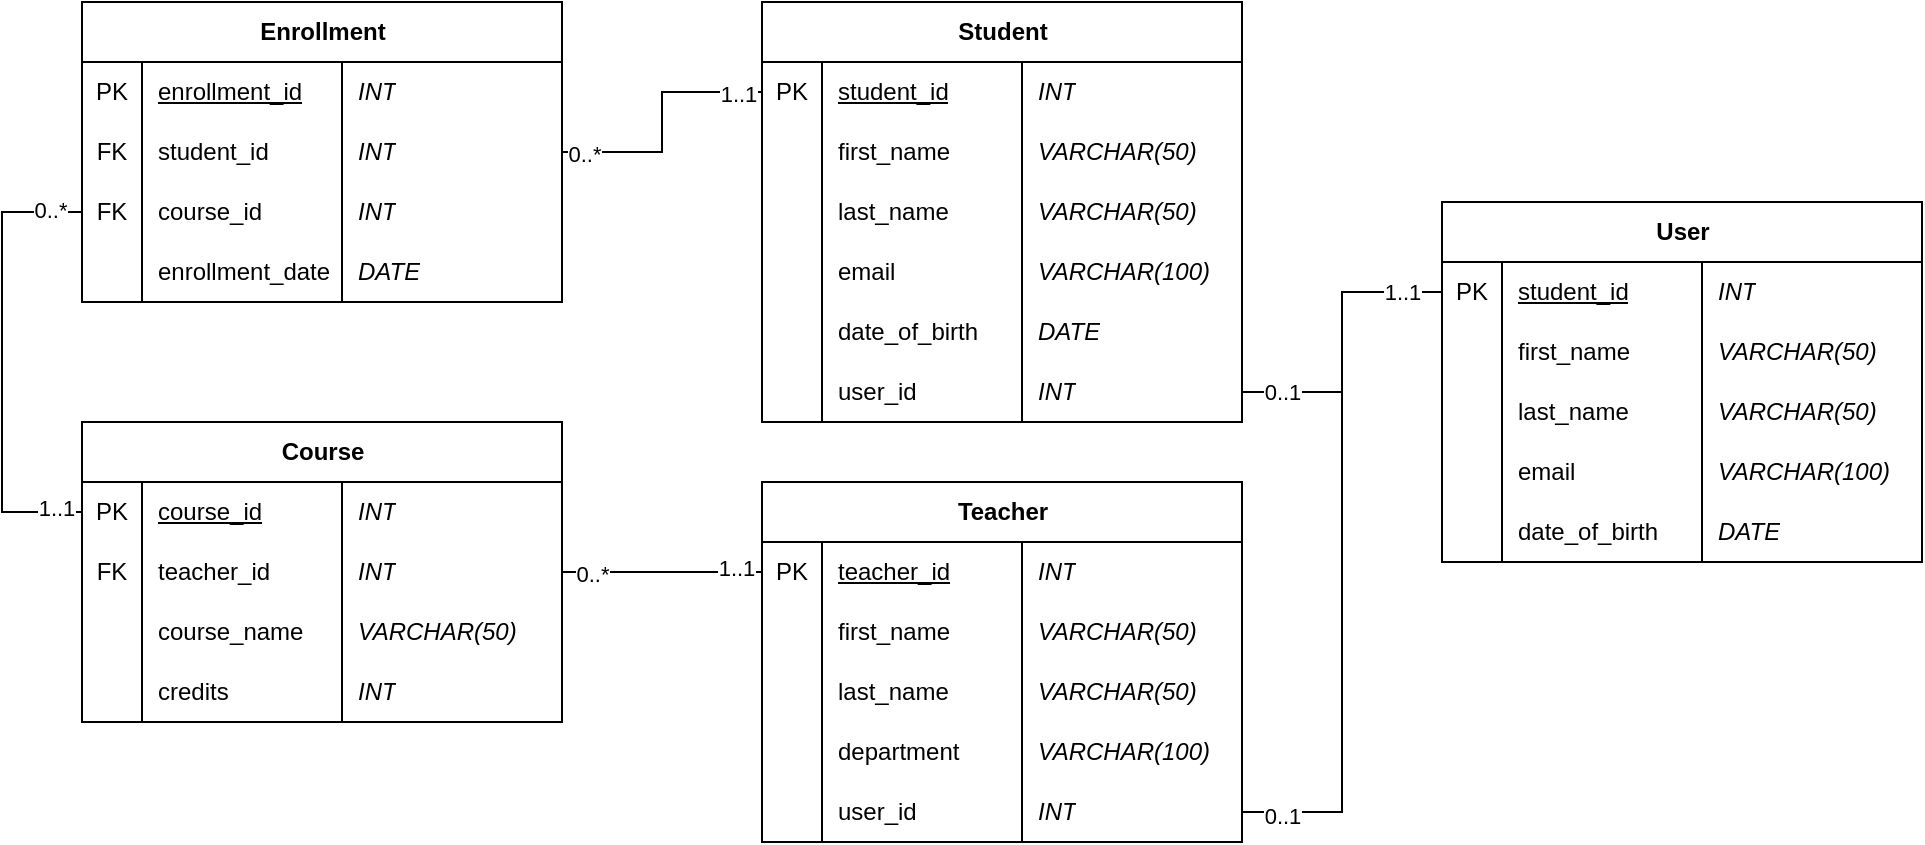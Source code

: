 <mxfile version="24.7.5" pages="3">
  <diagram id="BaHeDOxbGjIJ_mb1dR8P" name="design">
    <mxGraphModel dx="914" dy="662" grid="1" gridSize="10" guides="1" tooltips="1" connect="1" arrows="1" fold="1" page="1" pageScale="1" pageWidth="1100" pageHeight="850" math="0" shadow="0">
      <root>
        <mxCell id="0" />
        <mxCell id="1" parent="0" />
        <mxCell id="9nc5_E9zZzXcDirMOZCN-38" value="Student" style="shape=table;startSize=30;container=1;collapsible=1;childLayout=tableLayout;fixedRows=1;rowLines=0;fontStyle=1;align=center;resizeLast=1;html=1;" parent="1" vertex="1">
          <mxGeometry x="420" y="70" width="240" height="210" as="geometry" />
        </mxCell>
        <mxCell id="9nc5_E9zZzXcDirMOZCN-39" value="" style="shape=tableRow;horizontal=0;startSize=0;swimlaneHead=0;swimlaneBody=0;fillColor=none;collapsible=0;dropTarget=0;points=[[0,0.5],[1,0.5]];portConstraint=eastwest;top=0;left=0;right=0;bottom=0;strokeColor=default;fontStyle=1" parent="9nc5_E9zZzXcDirMOZCN-38" vertex="1">
          <mxGeometry y="30" width="240" height="30" as="geometry" />
        </mxCell>
        <mxCell id="9nc5_E9zZzXcDirMOZCN-40" value="PK" style="shape=partialRectangle;connectable=0;fillColor=none;top=0;left=0;bottom=0;right=0;fontStyle=0;overflow=hidden;whiteSpace=wrap;html=1;" parent="9nc5_E9zZzXcDirMOZCN-39" vertex="1">
          <mxGeometry width="30" height="30" as="geometry">
            <mxRectangle width="30" height="30" as="alternateBounds" />
          </mxGeometry>
        </mxCell>
        <mxCell id="9nc5_E9zZzXcDirMOZCN-41" value="student_id" style="shape=partialRectangle;connectable=0;fillColor=none;top=0;left=0;bottom=0;right=0;align=left;spacingLeft=6;fontStyle=4;overflow=hidden;whiteSpace=wrap;html=1;" parent="9nc5_E9zZzXcDirMOZCN-39" vertex="1">
          <mxGeometry x="30" width="100" height="30" as="geometry">
            <mxRectangle width="100" height="30" as="alternateBounds" />
          </mxGeometry>
        </mxCell>
        <mxCell id="9nc5_E9zZzXcDirMOZCN-42" value="&lt;span style=&quot;font-weight: normal;&quot;&gt;INT&lt;/span&gt;" style="shape=partialRectangle;connectable=0;fillColor=none;top=0;left=0;bottom=0;right=0;align=left;spacingLeft=6;fontStyle=3;overflow=hidden;whiteSpace=wrap;html=1;strokeColor=inherit;" parent="9nc5_E9zZzXcDirMOZCN-39" vertex="1">
          <mxGeometry x="130" width="110" height="30" as="geometry">
            <mxRectangle width="110" height="30" as="alternateBounds" />
          </mxGeometry>
        </mxCell>
        <mxCell id="9nc5_E9zZzXcDirMOZCN-43" value="" style="shape=tableRow;horizontal=0;startSize=0;swimlaneHead=0;swimlaneBody=0;fillColor=none;collapsible=0;dropTarget=0;points=[[0,0.5],[1,0.5]];portConstraint=eastwest;top=0;left=0;right=0;bottom=0;" parent="9nc5_E9zZzXcDirMOZCN-38" vertex="1">
          <mxGeometry y="60" width="240" height="30" as="geometry" />
        </mxCell>
        <mxCell id="9nc5_E9zZzXcDirMOZCN-44" value="" style="shape=partialRectangle;connectable=0;fillColor=none;top=0;left=0;bottom=0;right=0;editable=1;overflow=hidden;whiteSpace=wrap;html=1;" parent="9nc5_E9zZzXcDirMOZCN-43" vertex="1">
          <mxGeometry width="30" height="30" as="geometry">
            <mxRectangle width="30" height="30" as="alternateBounds" />
          </mxGeometry>
        </mxCell>
        <mxCell id="9nc5_E9zZzXcDirMOZCN-45" value="first_name" style="shape=partialRectangle;connectable=0;fillColor=none;top=0;left=0;bottom=0;right=0;align=left;spacingLeft=6;overflow=hidden;whiteSpace=wrap;html=1;" parent="9nc5_E9zZzXcDirMOZCN-43" vertex="1">
          <mxGeometry x="30" width="100" height="30" as="geometry">
            <mxRectangle width="100" height="30" as="alternateBounds" />
          </mxGeometry>
        </mxCell>
        <mxCell id="9nc5_E9zZzXcDirMOZCN-46" value="VARCHAR(50)" style="shape=partialRectangle;connectable=0;fillColor=none;top=0;left=0;bottom=0;right=0;align=left;spacingLeft=6;overflow=hidden;whiteSpace=wrap;html=1;fontStyle=2" parent="9nc5_E9zZzXcDirMOZCN-43" vertex="1">
          <mxGeometry x="130" width="110" height="30" as="geometry">
            <mxRectangle width="110" height="30" as="alternateBounds" />
          </mxGeometry>
        </mxCell>
        <mxCell id="9nc5_E9zZzXcDirMOZCN-67" value="" style="shape=tableRow;horizontal=0;startSize=0;swimlaneHead=0;swimlaneBody=0;fillColor=none;collapsible=0;dropTarget=0;points=[[0,0.5],[1,0.5]];portConstraint=eastwest;top=0;left=0;right=0;bottom=0;" parent="9nc5_E9zZzXcDirMOZCN-38" vertex="1">
          <mxGeometry y="90" width="240" height="30" as="geometry" />
        </mxCell>
        <mxCell id="9nc5_E9zZzXcDirMOZCN-68" value="" style="shape=partialRectangle;connectable=0;fillColor=none;top=0;left=0;bottom=0;right=0;editable=1;overflow=hidden;whiteSpace=wrap;html=1;" parent="9nc5_E9zZzXcDirMOZCN-67" vertex="1">
          <mxGeometry width="30" height="30" as="geometry">
            <mxRectangle width="30" height="30" as="alternateBounds" />
          </mxGeometry>
        </mxCell>
        <mxCell id="9nc5_E9zZzXcDirMOZCN-69" value="last_name" style="shape=partialRectangle;connectable=0;fillColor=none;top=0;left=0;bottom=0;right=0;align=left;spacingLeft=6;overflow=hidden;whiteSpace=wrap;html=1;" parent="9nc5_E9zZzXcDirMOZCN-67" vertex="1">
          <mxGeometry x="30" width="100" height="30" as="geometry">
            <mxRectangle width="100" height="30" as="alternateBounds" />
          </mxGeometry>
        </mxCell>
        <mxCell id="9nc5_E9zZzXcDirMOZCN-70" value="VARCHAR(50)" style="shape=partialRectangle;connectable=0;fillColor=none;top=0;left=0;bottom=0;right=0;align=left;spacingLeft=6;overflow=hidden;whiteSpace=wrap;html=1;fontStyle=2" parent="9nc5_E9zZzXcDirMOZCN-67" vertex="1">
          <mxGeometry x="130" width="110" height="30" as="geometry">
            <mxRectangle width="110" height="30" as="alternateBounds" />
          </mxGeometry>
        </mxCell>
        <mxCell id="9nc5_E9zZzXcDirMOZCN-71" value="" style="shape=tableRow;horizontal=0;startSize=0;swimlaneHead=0;swimlaneBody=0;fillColor=none;collapsible=0;dropTarget=0;points=[[0,0.5],[1,0.5]];portConstraint=eastwest;top=0;left=0;right=0;bottom=0;" parent="9nc5_E9zZzXcDirMOZCN-38" vertex="1">
          <mxGeometry y="120" width="240" height="30" as="geometry" />
        </mxCell>
        <mxCell id="9nc5_E9zZzXcDirMOZCN-72" value="" style="shape=partialRectangle;connectable=0;fillColor=none;top=0;left=0;bottom=0;right=0;editable=1;overflow=hidden;whiteSpace=wrap;html=1;" parent="9nc5_E9zZzXcDirMOZCN-71" vertex="1">
          <mxGeometry width="30" height="30" as="geometry">
            <mxRectangle width="30" height="30" as="alternateBounds" />
          </mxGeometry>
        </mxCell>
        <mxCell id="9nc5_E9zZzXcDirMOZCN-73" value="email" style="shape=partialRectangle;connectable=0;fillColor=none;top=0;left=0;bottom=0;right=0;align=left;spacingLeft=6;overflow=hidden;whiteSpace=wrap;html=1;" parent="9nc5_E9zZzXcDirMOZCN-71" vertex="1">
          <mxGeometry x="30" width="100" height="30" as="geometry">
            <mxRectangle width="100" height="30" as="alternateBounds" />
          </mxGeometry>
        </mxCell>
        <mxCell id="9nc5_E9zZzXcDirMOZCN-74" value="VARCHAR(100)" style="shape=partialRectangle;connectable=0;fillColor=none;top=0;left=0;bottom=0;right=0;align=left;spacingLeft=6;overflow=hidden;whiteSpace=wrap;html=1;fontStyle=2" parent="9nc5_E9zZzXcDirMOZCN-71" vertex="1">
          <mxGeometry x="130" width="110" height="30" as="geometry">
            <mxRectangle width="110" height="30" as="alternateBounds" />
          </mxGeometry>
        </mxCell>
        <mxCell id="9nc5_E9zZzXcDirMOZCN-75" value="" style="shape=tableRow;horizontal=0;startSize=0;swimlaneHead=0;swimlaneBody=0;fillColor=none;collapsible=0;dropTarget=0;points=[[0,0.5],[1,0.5]];portConstraint=eastwest;top=0;left=0;right=0;bottom=0;" parent="9nc5_E9zZzXcDirMOZCN-38" vertex="1">
          <mxGeometry y="150" width="240" height="30" as="geometry" />
        </mxCell>
        <mxCell id="9nc5_E9zZzXcDirMOZCN-76" value="" style="shape=partialRectangle;connectable=0;fillColor=none;top=0;left=0;bottom=0;right=0;editable=1;overflow=hidden;whiteSpace=wrap;html=1;" parent="9nc5_E9zZzXcDirMOZCN-75" vertex="1">
          <mxGeometry width="30" height="30" as="geometry">
            <mxRectangle width="30" height="30" as="alternateBounds" />
          </mxGeometry>
        </mxCell>
        <mxCell id="9nc5_E9zZzXcDirMOZCN-77" value="date_of_birth" style="shape=partialRectangle;connectable=0;fillColor=none;top=0;left=0;bottom=0;right=0;align=left;spacingLeft=6;overflow=hidden;whiteSpace=wrap;html=1;" parent="9nc5_E9zZzXcDirMOZCN-75" vertex="1">
          <mxGeometry x="30" width="100" height="30" as="geometry">
            <mxRectangle width="100" height="30" as="alternateBounds" />
          </mxGeometry>
        </mxCell>
        <mxCell id="9nc5_E9zZzXcDirMOZCN-78" value="DATE" style="shape=partialRectangle;connectable=0;fillColor=none;top=0;left=0;bottom=0;right=0;align=left;spacingLeft=6;overflow=hidden;whiteSpace=wrap;html=1;fontStyle=2" parent="9nc5_E9zZzXcDirMOZCN-75" vertex="1">
          <mxGeometry x="130" width="110" height="30" as="geometry">
            <mxRectangle width="110" height="30" as="alternateBounds" />
          </mxGeometry>
        </mxCell>
        <mxCell id="VGwMLogM9dzKNjKi0T4t-22" value="" style="shape=tableRow;horizontal=0;startSize=0;swimlaneHead=0;swimlaneBody=0;fillColor=none;collapsible=0;dropTarget=0;points=[[0,0.5],[1,0.5]];portConstraint=eastwest;top=0;left=0;right=0;bottom=0;" vertex="1" parent="9nc5_E9zZzXcDirMOZCN-38">
          <mxGeometry y="180" width="240" height="30" as="geometry" />
        </mxCell>
        <mxCell id="VGwMLogM9dzKNjKi0T4t-23" value="" style="shape=partialRectangle;connectable=0;fillColor=none;top=0;left=0;bottom=0;right=0;editable=1;overflow=hidden;whiteSpace=wrap;html=1;" vertex="1" parent="VGwMLogM9dzKNjKi0T4t-22">
          <mxGeometry width="30" height="30" as="geometry">
            <mxRectangle width="30" height="30" as="alternateBounds" />
          </mxGeometry>
        </mxCell>
        <mxCell id="VGwMLogM9dzKNjKi0T4t-24" value="user_id" style="shape=partialRectangle;connectable=0;fillColor=none;top=0;left=0;bottom=0;right=0;align=left;spacingLeft=6;overflow=hidden;whiteSpace=wrap;html=1;" vertex="1" parent="VGwMLogM9dzKNjKi0T4t-22">
          <mxGeometry x="30" width="100" height="30" as="geometry">
            <mxRectangle width="100" height="30" as="alternateBounds" />
          </mxGeometry>
        </mxCell>
        <mxCell id="VGwMLogM9dzKNjKi0T4t-25" value="INT" style="shape=partialRectangle;connectable=0;fillColor=none;top=0;left=0;bottom=0;right=0;align=left;spacingLeft=6;overflow=hidden;whiteSpace=wrap;html=1;fontStyle=2" vertex="1" parent="VGwMLogM9dzKNjKi0T4t-22">
          <mxGeometry x="130" width="110" height="30" as="geometry">
            <mxRectangle width="110" height="30" as="alternateBounds" />
          </mxGeometry>
        </mxCell>
        <mxCell id="9nc5_E9zZzXcDirMOZCN-95" value="Enrollment" style="shape=table;startSize=30;container=1;collapsible=1;childLayout=tableLayout;fixedRows=1;rowLines=0;fontStyle=1;align=center;resizeLast=1;html=1;" parent="1" vertex="1">
          <mxGeometry x="80" y="70" width="240" height="150" as="geometry" />
        </mxCell>
        <mxCell id="9nc5_E9zZzXcDirMOZCN-96" value="" style="shape=tableRow;horizontal=0;startSize=0;swimlaneHead=0;swimlaneBody=0;fillColor=none;collapsible=0;dropTarget=0;points=[[0,0.5],[1,0.5]];portConstraint=eastwest;top=0;left=0;right=0;bottom=0;strokeColor=default;fontStyle=1" parent="9nc5_E9zZzXcDirMOZCN-95" vertex="1">
          <mxGeometry y="30" width="240" height="30" as="geometry" />
        </mxCell>
        <mxCell id="9nc5_E9zZzXcDirMOZCN-97" value="PK" style="shape=partialRectangle;connectable=0;fillColor=none;top=0;left=0;bottom=0;right=0;fontStyle=0;overflow=hidden;whiteSpace=wrap;html=1;" parent="9nc5_E9zZzXcDirMOZCN-96" vertex="1">
          <mxGeometry width="30" height="30" as="geometry">
            <mxRectangle width="30" height="30" as="alternateBounds" />
          </mxGeometry>
        </mxCell>
        <mxCell id="9nc5_E9zZzXcDirMOZCN-98" value="enrollment_id" style="shape=partialRectangle;connectable=0;fillColor=none;top=0;left=0;bottom=0;right=0;align=left;spacingLeft=6;fontStyle=4;overflow=hidden;whiteSpace=wrap;html=1;" parent="9nc5_E9zZzXcDirMOZCN-96" vertex="1">
          <mxGeometry x="30" width="100" height="30" as="geometry">
            <mxRectangle width="100" height="30" as="alternateBounds" />
          </mxGeometry>
        </mxCell>
        <mxCell id="9nc5_E9zZzXcDirMOZCN-99" value="&lt;span style=&quot;font-weight: normal;&quot;&gt;INT&lt;/span&gt;" style="shape=partialRectangle;connectable=0;fillColor=none;top=0;left=0;bottom=0;right=0;align=left;spacingLeft=6;fontStyle=3;overflow=hidden;whiteSpace=wrap;html=1;strokeColor=inherit;" parent="9nc5_E9zZzXcDirMOZCN-96" vertex="1">
          <mxGeometry x="130" width="110" height="30" as="geometry">
            <mxRectangle width="110" height="30" as="alternateBounds" />
          </mxGeometry>
        </mxCell>
        <mxCell id="9nc5_E9zZzXcDirMOZCN-100" value="" style="shape=tableRow;horizontal=0;startSize=0;swimlaneHead=0;swimlaneBody=0;fillColor=none;collapsible=0;dropTarget=0;points=[[0,0.5],[1,0.5]];portConstraint=eastwest;top=0;left=0;right=0;bottom=0;" parent="9nc5_E9zZzXcDirMOZCN-95" vertex="1">
          <mxGeometry y="60" width="240" height="30" as="geometry" />
        </mxCell>
        <mxCell id="9nc5_E9zZzXcDirMOZCN-101" value="FK" style="shape=partialRectangle;connectable=0;fillColor=none;top=0;left=0;bottom=0;right=0;editable=1;overflow=hidden;whiteSpace=wrap;html=1;" parent="9nc5_E9zZzXcDirMOZCN-100" vertex="1">
          <mxGeometry width="30" height="30" as="geometry">
            <mxRectangle width="30" height="30" as="alternateBounds" />
          </mxGeometry>
        </mxCell>
        <mxCell id="9nc5_E9zZzXcDirMOZCN-102" value="student_id" style="shape=partialRectangle;connectable=0;fillColor=none;top=0;left=0;bottom=0;right=0;align=left;spacingLeft=6;overflow=hidden;whiteSpace=wrap;html=1;" parent="9nc5_E9zZzXcDirMOZCN-100" vertex="1">
          <mxGeometry x="30" width="100" height="30" as="geometry">
            <mxRectangle width="100" height="30" as="alternateBounds" />
          </mxGeometry>
        </mxCell>
        <mxCell id="9nc5_E9zZzXcDirMOZCN-103" value="INT" style="shape=partialRectangle;connectable=0;fillColor=none;top=0;left=0;bottom=0;right=0;align=left;spacingLeft=6;overflow=hidden;whiteSpace=wrap;html=1;fontStyle=2" parent="9nc5_E9zZzXcDirMOZCN-100" vertex="1">
          <mxGeometry x="130" width="110" height="30" as="geometry">
            <mxRectangle width="110" height="30" as="alternateBounds" />
          </mxGeometry>
        </mxCell>
        <mxCell id="9nc5_E9zZzXcDirMOZCN-104" value="" style="shape=tableRow;horizontal=0;startSize=0;swimlaneHead=0;swimlaneBody=0;fillColor=none;collapsible=0;dropTarget=0;points=[[0,0.5],[1,0.5]];portConstraint=eastwest;top=0;left=0;right=0;bottom=0;" parent="9nc5_E9zZzXcDirMOZCN-95" vertex="1">
          <mxGeometry y="90" width="240" height="30" as="geometry" />
        </mxCell>
        <mxCell id="9nc5_E9zZzXcDirMOZCN-105" value="FK" style="shape=partialRectangle;connectable=0;fillColor=none;top=0;left=0;bottom=0;right=0;editable=1;overflow=hidden;whiteSpace=wrap;html=1;" parent="9nc5_E9zZzXcDirMOZCN-104" vertex="1">
          <mxGeometry width="30" height="30" as="geometry">
            <mxRectangle width="30" height="30" as="alternateBounds" />
          </mxGeometry>
        </mxCell>
        <mxCell id="9nc5_E9zZzXcDirMOZCN-106" value="course_id" style="shape=partialRectangle;connectable=0;fillColor=none;top=0;left=0;bottom=0;right=0;align=left;spacingLeft=6;overflow=hidden;whiteSpace=wrap;html=1;" parent="9nc5_E9zZzXcDirMOZCN-104" vertex="1">
          <mxGeometry x="30" width="100" height="30" as="geometry">
            <mxRectangle width="100" height="30" as="alternateBounds" />
          </mxGeometry>
        </mxCell>
        <mxCell id="9nc5_E9zZzXcDirMOZCN-107" value="INT" style="shape=partialRectangle;connectable=0;fillColor=none;top=0;left=0;bottom=0;right=0;align=left;spacingLeft=6;overflow=hidden;whiteSpace=wrap;html=1;fontStyle=2" parent="9nc5_E9zZzXcDirMOZCN-104" vertex="1">
          <mxGeometry x="130" width="110" height="30" as="geometry">
            <mxRectangle width="110" height="30" as="alternateBounds" />
          </mxGeometry>
        </mxCell>
        <mxCell id="9nc5_E9zZzXcDirMOZCN-108" value="" style="shape=tableRow;horizontal=0;startSize=0;swimlaneHead=0;swimlaneBody=0;fillColor=none;collapsible=0;dropTarget=0;points=[[0,0.5],[1,0.5]];portConstraint=eastwest;top=0;left=0;right=0;bottom=0;" parent="9nc5_E9zZzXcDirMOZCN-95" vertex="1">
          <mxGeometry y="120" width="240" height="30" as="geometry" />
        </mxCell>
        <mxCell id="9nc5_E9zZzXcDirMOZCN-109" value="" style="shape=partialRectangle;connectable=0;fillColor=none;top=0;left=0;bottom=0;right=0;editable=1;overflow=hidden;whiteSpace=wrap;html=1;" parent="9nc5_E9zZzXcDirMOZCN-108" vertex="1">
          <mxGeometry width="30" height="30" as="geometry">
            <mxRectangle width="30" height="30" as="alternateBounds" />
          </mxGeometry>
        </mxCell>
        <mxCell id="9nc5_E9zZzXcDirMOZCN-110" value="enrollment_date" style="shape=partialRectangle;connectable=0;fillColor=none;top=0;left=0;bottom=0;right=0;align=left;spacingLeft=6;overflow=hidden;whiteSpace=wrap;html=1;" parent="9nc5_E9zZzXcDirMOZCN-108" vertex="1">
          <mxGeometry x="30" width="100" height="30" as="geometry">
            <mxRectangle width="100" height="30" as="alternateBounds" />
          </mxGeometry>
        </mxCell>
        <mxCell id="9nc5_E9zZzXcDirMOZCN-111" value="DATE" style="shape=partialRectangle;connectable=0;fillColor=none;top=0;left=0;bottom=0;right=0;align=left;spacingLeft=6;overflow=hidden;whiteSpace=wrap;html=1;fontStyle=2" parent="9nc5_E9zZzXcDirMOZCN-108" vertex="1">
          <mxGeometry x="130" width="110" height="30" as="geometry">
            <mxRectangle width="110" height="30" as="alternateBounds" />
          </mxGeometry>
        </mxCell>
        <mxCell id="9nc5_E9zZzXcDirMOZCN-120" style="edgeStyle=orthogonalEdgeStyle;rounded=0;orthogonalLoop=1;jettySize=auto;html=1;exitX=1;exitY=0.5;exitDx=0;exitDy=0;entryX=0;entryY=0.5;entryDx=0;entryDy=0;endArrow=none;endFill=0;" parent="1" source="9nc5_E9zZzXcDirMOZCN-100" target="9nc5_E9zZzXcDirMOZCN-39" edge="1">
          <mxGeometry relative="1" as="geometry" />
        </mxCell>
        <mxCell id="9nc5_E9zZzXcDirMOZCN-121" value="1..1" style="edgeLabel;html=1;align=center;verticalAlign=middle;resizable=0;points=[];" parent="9nc5_E9zZzXcDirMOZCN-120" vertex="1" connectable="0">
          <mxGeometry x="0.815" y="-1" relative="1" as="geometry">
            <mxPoint as="offset" />
          </mxGeometry>
        </mxCell>
        <mxCell id="9nc5_E9zZzXcDirMOZCN-122" value="0..*" style="edgeLabel;html=1;align=center;verticalAlign=middle;resizable=0;points=[];" parent="9nc5_E9zZzXcDirMOZCN-120" vertex="1" connectable="0">
          <mxGeometry x="-0.831" y="-1" relative="1" as="geometry">
            <mxPoint as="offset" />
          </mxGeometry>
        </mxCell>
        <mxCell id="ROkR2_H2mITcNF50vvws-18" value="Teacher" style="shape=table;startSize=30;container=1;collapsible=1;childLayout=tableLayout;fixedRows=1;rowLines=0;fontStyle=1;align=center;resizeLast=1;html=1;" parent="1" vertex="1">
          <mxGeometry x="420" y="310" width="240" height="180" as="geometry" />
        </mxCell>
        <mxCell id="ROkR2_H2mITcNF50vvws-19" value="" style="shape=tableRow;horizontal=0;startSize=0;swimlaneHead=0;swimlaneBody=0;fillColor=none;collapsible=0;dropTarget=0;points=[[0,0.5],[1,0.5]];portConstraint=eastwest;top=0;left=0;right=0;bottom=0;strokeColor=default;fontStyle=1" parent="ROkR2_H2mITcNF50vvws-18" vertex="1">
          <mxGeometry y="30" width="240" height="30" as="geometry" />
        </mxCell>
        <mxCell id="ROkR2_H2mITcNF50vvws-20" value="PK" style="shape=partialRectangle;connectable=0;fillColor=none;top=0;left=0;bottom=0;right=0;fontStyle=0;overflow=hidden;whiteSpace=wrap;html=1;" parent="ROkR2_H2mITcNF50vvws-19" vertex="1">
          <mxGeometry width="30" height="30" as="geometry">
            <mxRectangle width="30" height="30" as="alternateBounds" />
          </mxGeometry>
        </mxCell>
        <mxCell id="ROkR2_H2mITcNF50vvws-21" value="teacher_id" style="shape=partialRectangle;connectable=0;fillColor=none;top=0;left=0;bottom=0;right=0;align=left;spacingLeft=6;fontStyle=4;overflow=hidden;whiteSpace=wrap;html=1;" parent="ROkR2_H2mITcNF50vvws-19" vertex="1">
          <mxGeometry x="30" width="100" height="30" as="geometry">
            <mxRectangle width="100" height="30" as="alternateBounds" />
          </mxGeometry>
        </mxCell>
        <mxCell id="ROkR2_H2mITcNF50vvws-22" value="&lt;span style=&quot;font-weight: normal;&quot;&gt;INT&lt;/span&gt;" style="shape=partialRectangle;connectable=0;fillColor=none;top=0;left=0;bottom=0;right=0;align=left;spacingLeft=6;fontStyle=3;overflow=hidden;whiteSpace=wrap;html=1;strokeColor=inherit;" parent="ROkR2_H2mITcNF50vvws-19" vertex="1">
          <mxGeometry x="130" width="110" height="30" as="geometry">
            <mxRectangle width="110" height="30" as="alternateBounds" />
          </mxGeometry>
        </mxCell>
        <mxCell id="ROkR2_H2mITcNF50vvws-23" value="" style="shape=tableRow;horizontal=0;startSize=0;swimlaneHead=0;swimlaneBody=0;fillColor=none;collapsible=0;dropTarget=0;points=[[0,0.5],[1,0.5]];portConstraint=eastwest;top=0;left=0;right=0;bottom=0;" parent="ROkR2_H2mITcNF50vvws-18" vertex="1">
          <mxGeometry y="60" width="240" height="30" as="geometry" />
        </mxCell>
        <mxCell id="ROkR2_H2mITcNF50vvws-24" value="" style="shape=partialRectangle;connectable=0;fillColor=none;top=0;left=0;bottom=0;right=0;editable=1;overflow=hidden;whiteSpace=wrap;html=1;" parent="ROkR2_H2mITcNF50vvws-23" vertex="1">
          <mxGeometry width="30" height="30" as="geometry">
            <mxRectangle width="30" height="30" as="alternateBounds" />
          </mxGeometry>
        </mxCell>
        <mxCell id="ROkR2_H2mITcNF50vvws-25" value="first_name" style="shape=partialRectangle;connectable=0;fillColor=none;top=0;left=0;bottom=0;right=0;align=left;spacingLeft=6;overflow=hidden;whiteSpace=wrap;html=1;" parent="ROkR2_H2mITcNF50vvws-23" vertex="1">
          <mxGeometry x="30" width="100" height="30" as="geometry">
            <mxRectangle width="100" height="30" as="alternateBounds" />
          </mxGeometry>
        </mxCell>
        <mxCell id="ROkR2_H2mITcNF50vvws-26" value="VARCHAR(50)" style="shape=partialRectangle;connectable=0;fillColor=none;top=0;left=0;bottom=0;right=0;align=left;spacingLeft=6;overflow=hidden;whiteSpace=wrap;html=1;fontStyle=2" parent="ROkR2_H2mITcNF50vvws-23" vertex="1">
          <mxGeometry x="130" width="110" height="30" as="geometry">
            <mxRectangle width="110" height="30" as="alternateBounds" />
          </mxGeometry>
        </mxCell>
        <mxCell id="ROkR2_H2mITcNF50vvws-27" value="" style="shape=tableRow;horizontal=0;startSize=0;swimlaneHead=0;swimlaneBody=0;fillColor=none;collapsible=0;dropTarget=0;points=[[0,0.5],[1,0.5]];portConstraint=eastwest;top=0;left=0;right=0;bottom=0;" parent="ROkR2_H2mITcNF50vvws-18" vertex="1">
          <mxGeometry y="90" width="240" height="30" as="geometry" />
        </mxCell>
        <mxCell id="ROkR2_H2mITcNF50vvws-28" value="" style="shape=partialRectangle;connectable=0;fillColor=none;top=0;left=0;bottom=0;right=0;editable=1;overflow=hidden;whiteSpace=wrap;html=1;" parent="ROkR2_H2mITcNF50vvws-27" vertex="1">
          <mxGeometry width="30" height="30" as="geometry">
            <mxRectangle width="30" height="30" as="alternateBounds" />
          </mxGeometry>
        </mxCell>
        <mxCell id="ROkR2_H2mITcNF50vvws-29" value="last_name" style="shape=partialRectangle;connectable=0;fillColor=none;top=0;left=0;bottom=0;right=0;align=left;spacingLeft=6;overflow=hidden;whiteSpace=wrap;html=1;" parent="ROkR2_H2mITcNF50vvws-27" vertex="1">
          <mxGeometry x="30" width="100" height="30" as="geometry">
            <mxRectangle width="100" height="30" as="alternateBounds" />
          </mxGeometry>
        </mxCell>
        <mxCell id="ROkR2_H2mITcNF50vvws-30" value="VARCHAR(50)" style="shape=partialRectangle;connectable=0;fillColor=none;top=0;left=0;bottom=0;right=0;align=left;spacingLeft=6;overflow=hidden;whiteSpace=wrap;html=1;fontStyle=2" parent="ROkR2_H2mITcNF50vvws-27" vertex="1">
          <mxGeometry x="130" width="110" height="30" as="geometry">
            <mxRectangle width="110" height="30" as="alternateBounds" />
          </mxGeometry>
        </mxCell>
        <mxCell id="ROkR2_H2mITcNF50vvws-31" value="" style="shape=tableRow;horizontal=0;startSize=0;swimlaneHead=0;swimlaneBody=0;fillColor=none;collapsible=0;dropTarget=0;points=[[0,0.5],[1,0.5]];portConstraint=eastwest;top=0;left=0;right=0;bottom=0;" parent="ROkR2_H2mITcNF50vvws-18" vertex="1">
          <mxGeometry y="120" width="240" height="30" as="geometry" />
        </mxCell>
        <mxCell id="ROkR2_H2mITcNF50vvws-32" value="" style="shape=partialRectangle;connectable=0;fillColor=none;top=0;left=0;bottom=0;right=0;editable=1;overflow=hidden;whiteSpace=wrap;html=1;" parent="ROkR2_H2mITcNF50vvws-31" vertex="1">
          <mxGeometry width="30" height="30" as="geometry">
            <mxRectangle width="30" height="30" as="alternateBounds" />
          </mxGeometry>
        </mxCell>
        <mxCell id="ROkR2_H2mITcNF50vvws-33" value="department" style="shape=partialRectangle;connectable=0;fillColor=none;top=0;left=0;bottom=0;right=0;align=left;spacingLeft=6;overflow=hidden;whiteSpace=wrap;html=1;" parent="ROkR2_H2mITcNF50vvws-31" vertex="1">
          <mxGeometry x="30" width="100" height="30" as="geometry">
            <mxRectangle width="100" height="30" as="alternateBounds" />
          </mxGeometry>
        </mxCell>
        <mxCell id="ROkR2_H2mITcNF50vvws-34" value="VARCHAR(100)" style="shape=partialRectangle;connectable=0;fillColor=none;top=0;left=0;bottom=0;right=0;align=left;spacingLeft=6;overflow=hidden;whiteSpace=wrap;html=1;fontStyle=2" parent="ROkR2_H2mITcNF50vvws-31" vertex="1">
          <mxGeometry x="130" width="110" height="30" as="geometry">
            <mxRectangle width="110" height="30" as="alternateBounds" />
          </mxGeometry>
        </mxCell>
        <mxCell id="VGwMLogM9dzKNjKi0T4t-26" value="" style="shape=tableRow;horizontal=0;startSize=0;swimlaneHead=0;swimlaneBody=0;fillColor=none;collapsible=0;dropTarget=0;points=[[0,0.5],[1,0.5]];portConstraint=eastwest;top=0;left=0;right=0;bottom=0;" vertex="1" parent="ROkR2_H2mITcNF50vvws-18">
          <mxGeometry y="150" width="240" height="30" as="geometry" />
        </mxCell>
        <mxCell id="VGwMLogM9dzKNjKi0T4t-27" value="" style="shape=partialRectangle;connectable=0;fillColor=none;top=0;left=0;bottom=0;right=0;editable=1;overflow=hidden;whiteSpace=wrap;html=1;" vertex="1" parent="VGwMLogM9dzKNjKi0T4t-26">
          <mxGeometry width="30" height="30" as="geometry">
            <mxRectangle width="30" height="30" as="alternateBounds" />
          </mxGeometry>
        </mxCell>
        <mxCell id="VGwMLogM9dzKNjKi0T4t-28" value="user_id" style="shape=partialRectangle;connectable=0;fillColor=none;top=0;left=0;bottom=0;right=0;align=left;spacingLeft=6;overflow=hidden;whiteSpace=wrap;html=1;" vertex="1" parent="VGwMLogM9dzKNjKi0T4t-26">
          <mxGeometry x="30" width="100" height="30" as="geometry">
            <mxRectangle width="100" height="30" as="alternateBounds" />
          </mxGeometry>
        </mxCell>
        <mxCell id="VGwMLogM9dzKNjKi0T4t-29" value="INT" style="shape=partialRectangle;connectable=0;fillColor=none;top=0;left=0;bottom=0;right=0;align=left;spacingLeft=6;overflow=hidden;whiteSpace=wrap;html=1;fontStyle=2" vertex="1" parent="VGwMLogM9dzKNjKi0T4t-26">
          <mxGeometry x="130" width="110" height="30" as="geometry">
            <mxRectangle width="110" height="30" as="alternateBounds" />
          </mxGeometry>
        </mxCell>
        <mxCell id="ROkR2_H2mITcNF50vvws-68" value="Course" style="shape=table;startSize=30;container=1;collapsible=1;childLayout=tableLayout;fixedRows=1;rowLines=0;fontStyle=1;align=center;resizeLast=1;html=1;" parent="1" vertex="1">
          <mxGeometry x="80" y="280" width="240" height="150" as="geometry" />
        </mxCell>
        <mxCell id="ROkR2_H2mITcNF50vvws-69" value="" style="shape=tableRow;horizontal=0;startSize=0;swimlaneHead=0;swimlaneBody=0;fillColor=none;collapsible=0;dropTarget=0;points=[[0,0.5],[1,0.5]];portConstraint=eastwest;top=0;left=0;right=0;bottom=0;strokeColor=default;fontStyle=1" parent="ROkR2_H2mITcNF50vvws-68" vertex="1">
          <mxGeometry y="30" width="240" height="30" as="geometry" />
        </mxCell>
        <mxCell id="ROkR2_H2mITcNF50vvws-70" value="PK" style="shape=partialRectangle;connectable=0;fillColor=none;top=0;left=0;bottom=0;right=0;fontStyle=0;overflow=hidden;whiteSpace=wrap;html=1;" parent="ROkR2_H2mITcNF50vvws-69" vertex="1">
          <mxGeometry width="30" height="30" as="geometry">
            <mxRectangle width="30" height="30" as="alternateBounds" />
          </mxGeometry>
        </mxCell>
        <mxCell id="ROkR2_H2mITcNF50vvws-71" value="course_id" style="shape=partialRectangle;connectable=0;fillColor=none;top=0;left=0;bottom=0;right=0;align=left;spacingLeft=6;fontStyle=4;overflow=hidden;whiteSpace=wrap;html=1;" parent="ROkR2_H2mITcNF50vvws-69" vertex="1">
          <mxGeometry x="30" width="100" height="30" as="geometry">
            <mxRectangle width="100" height="30" as="alternateBounds" />
          </mxGeometry>
        </mxCell>
        <mxCell id="ROkR2_H2mITcNF50vvws-72" value="&lt;span style=&quot;font-weight: normal;&quot;&gt;INT&lt;/span&gt;" style="shape=partialRectangle;connectable=0;fillColor=none;top=0;left=0;bottom=0;right=0;align=left;spacingLeft=6;fontStyle=3;overflow=hidden;whiteSpace=wrap;html=1;strokeColor=inherit;" parent="ROkR2_H2mITcNF50vvws-69" vertex="1">
          <mxGeometry x="130" width="110" height="30" as="geometry">
            <mxRectangle width="110" height="30" as="alternateBounds" />
          </mxGeometry>
        </mxCell>
        <mxCell id="ROkR2_H2mITcNF50vvws-73" value="" style="shape=tableRow;horizontal=0;startSize=0;swimlaneHead=0;swimlaneBody=0;fillColor=none;collapsible=0;dropTarget=0;points=[[0,0.5],[1,0.5]];portConstraint=eastwest;top=0;left=0;right=0;bottom=0;" parent="ROkR2_H2mITcNF50vvws-68" vertex="1">
          <mxGeometry y="60" width="240" height="30" as="geometry" />
        </mxCell>
        <mxCell id="ROkR2_H2mITcNF50vvws-74" value="FK" style="shape=partialRectangle;connectable=0;fillColor=none;top=0;left=0;bottom=0;right=0;editable=1;overflow=hidden;whiteSpace=wrap;html=1;" parent="ROkR2_H2mITcNF50vvws-73" vertex="1">
          <mxGeometry width="30" height="30" as="geometry">
            <mxRectangle width="30" height="30" as="alternateBounds" />
          </mxGeometry>
        </mxCell>
        <mxCell id="ROkR2_H2mITcNF50vvws-75" value="teacher_id" style="shape=partialRectangle;connectable=0;fillColor=none;top=0;left=0;bottom=0;right=0;align=left;spacingLeft=6;overflow=hidden;whiteSpace=wrap;html=1;" parent="ROkR2_H2mITcNF50vvws-73" vertex="1">
          <mxGeometry x="30" width="100" height="30" as="geometry">
            <mxRectangle width="100" height="30" as="alternateBounds" />
          </mxGeometry>
        </mxCell>
        <mxCell id="ROkR2_H2mITcNF50vvws-76" value="INT" style="shape=partialRectangle;connectable=0;fillColor=none;top=0;left=0;bottom=0;right=0;align=left;spacingLeft=6;overflow=hidden;whiteSpace=wrap;html=1;fontStyle=2" parent="ROkR2_H2mITcNF50vvws-73" vertex="1">
          <mxGeometry x="130" width="110" height="30" as="geometry">
            <mxRectangle width="110" height="30" as="alternateBounds" />
          </mxGeometry>
        </mxCell>
        <mxCell id="ROkR2_H2mITcNF50vvws-77" value="" style="shape=tableRow;horizontal=0;startSize=0;swimlaneHead=0;swimlaneBody=0;fillColor=none;collapsible=0;dropTarget=0;points=[[0,0.5],[1,0.5]];portConstraint=eastwest;top=0;left=0;right=0;bottom=0;" parent="ROkR2_H2mITcNF50vvws-68" vertex="1">
          <mxGeometry y="90" width="240" height="30" as="geometry" />
        </mxCell>
        <mxCell id="ROkR2_H2mITcNF50vvws-78" value="" style="shape=partialRectangle;connectable=0;fillColor=none;top=0;left=0;bottom=0;right=0;editable=1;overflow=hidden;whiteSpace=wrap;html=1;" parent="ROkR2_H2mITcNF50vvws-77" vertex="1">
          <mxGeometry width="30" height="30" as="geometry">
            <mxRectangle width="30" height="30" as="alternateBounds" />
          </mxGeometry>
        </mxCell>
        <mxCell id="ROkR2_H2mITcNF50vvws-79" value="course_name" style="shape=partialRectangle;connectable=0;fillColor=none;top=0;left=0;bottom=0;right=0;align=left;spacingLeft=6;overflow=hidden;whiteSpace=wrap;html=1;" parent="ROkR2_H2mITcNF50vvws-77" vertex="1">
          <mxGeometry x="30" width="100" height="30" as="geometry">
            <mxRectangle width="100" height="30" as="alternateBounds" />
          </mxGeometry>
        </mxCell>
        <mxCell id="ROkR2_H2mITcNF50vvws-80" value="VARCHAR(50)" style="shape=partialRectangle;connectable=0;fillColor=none;top=0;left=0;bottom=0;right=0;align=left;spacingLeft=6;overflow=hidden;whiteSpace=wrap;html=1;fontStyle=2" parent="ROkR2_H2mITcNF50vvws-77" vertex="1">
          <mxGeometry x="130" width="110" height="30" as="geometry">
            <mxRectangle width="110" height="30" as="alternateBounds" />
          </mxGeometry>
        </mxCell>
        <mxCell id="ROkR2_H2mITcNF50vvws-81" value="" style="shape=tableRow;horizontal=0;startSize=0;swimlaneHead=0;swimlaneBody=0;fillColor=none;collapsible=0;dropTarget=0;points=[[0,0.5],[1,0.5]];portConstraint=eastwest;top=0;left=0;right=0;bottom=0;" parent="ROkR2_H2mITcNF50vvws-68" vertex="1">
          <mxGeometry y="120" width="240" height="30" as="geometry" />
        </mxCell>
        <mxCell id="ROkR2_H2mITcNF50vvws-82" value="" style="shape=partialRectangle;connectable=0;fillColor=none;top=0;left=0;bottom=0;right=0;editable=1;overflow=hidden;whiteSpace=wrap;html=1;" parent="ROkR2_H2mITcNF50vvws-81" vertex="1">
          <mxGeometry width="30" height="30" as="geometry">
            <mxRectangle width="30" height="30" as="alternateBounds" />
          </mxGeometry>
        </mxCell>
        <mxCell id="ROkR2_H2mITcNF50vvws-83" value="credits" style="shape=partialRectangle;connectable=0;fillColor=none;top=0;left=0;bottom=0;right=0;align=left;spacingLeft=6;overflow=hidden;whiteSpace=wrap;html=1;" parent="ROkR2_H2mITcNF50vvws-81" vertex="1">
          <mxGeometry x="30" width="100" height="30" as="geometry">
            <mxRectangle width="100" height="30" as="alternateBounds" />
          </mxGeometry>
        </mxCell>
        <mxCell id="ROkR2_H2mITcNF50vvws-84" value="INT" style="shape=partialRectangle;connectable=0;fillColor=none;top=0;left=0;bottom=0;right=0;align=left;spacingLeft=6;overflow=hidden;whiteSpace=wrap;html=1;fontStyle=2" parent="ROkR2_H2mITcNF50vvws-81" vertex="1">
          <mxGeometry x="130" width="110" height="30" as="geometry">
            <mxRectangle width="110" height="30" as="alternateBounds" />
          </mxGeometry>
        </mxCell>
        <mxCell id="ROkR2_H2mITcNF50vvws-85" style="edgeStyle=orthogonalEdgeStyle;rounded=0;orthogonalLoop=1;jettySize=auto;html=1;exitX=0;exitY=0.5;exitDx=0;exitDy=0;entryX=0;entryY=0.5;entryDx=0;entryDy=0;endArrow=none;endFill=0;" parent="1" source="9nc5_E9zZzXcDirMOZCN-104" target="ROkR2_H2mITcNF50vvws-69" edge="1">
          <mxGeometry relative="1" as="geometry">
            <Array as="points">
              <mxPoint x="40" y="175" />
              <mxPoint x="40" y="325" />
            </Array>
          </mxGeometry>
        </mxCell>
        <mxCell id="ROkR2_H2mITcNF50vvws-86" value="0..*" style="edgeLabel;html=1;align=center;verticalAlign=middle;resizable=0;points=[];fontFamily=Helvetica;fontSize=11;fontColor=default;labelBackgroundColor=default;" parent="ROkR2_H2mITcNF50vvws-85" vertex="1" connectable="0">
          <mxGeometry x="-0.861" y="-1" relative="1" as="geometry">
            <mxPoint as="offset" />
          </mxGeometry>
        </mxCell>
        <mxCell id="ROkR2_H2mITcNF50vvws-87" value="1..1" style="edgeLabel;html=1;align=center;verticalAlign=middle;resizable=0;points=[];fontFamily=Helvetica;fontSize=11;fontColor=default;labelBackgroundColor=default;" parent="ROkR2_H2mITcNF50vvws-85" vertex="1" connectable="0">
          <mxGeometry x="0.885" y="2" relative="1" as="geometry">
            <mxPoint as="offset" />
          </mxGeometry>
        </mxCell>
        <mxCell id="ROkR2_H2mITcNF50vvws-88" style="edgeStyle=orthogonalEdgeStyle;shape=connector;rounded=0;orthogonalLoop=1;jettySize=auto;html=1;exitX=1;exitY=0.5;exitDx=0;exitDy=0;entryX=0;entryY=0.5;entryDx=0;entryDy=0;strokeColor=default;align=center;verticalAlign=middle;fontFamily=Helvetica;fontSize=11;fontColor=default;labelBackgroundColor=default;endArrow=none;endFill=0;" parent="1" source="ROkR2_H2mITcNF50vvws-73" target="ROkR2_H2mITcNF50vvws-19" edge="1">
          <mxGeometry relative="1" as="geometry" />
        </mxCell>
        <mxCell id="ROkR2_H2mITcNF50vvws-89" value="0..*" style="edgeLabel;html=1;align=center;verticalAlign=middle;resizable=0;points=[];fontFamily=Helvetica;fontSize=11;fontColor=default;labelBackgroundColor=default;" parent="ROkR2_H2mITcNF50vvws-88" vertex="1" connectable="0">
          <mxGeometry x="-0.708" y="-1" relative="1" as="geometry">
            <mxPoint as="offset" />
          </mxGeometry>
        </mxCell>
        <mxCell id="ROkR2_H2mITcNF50vvws-90" value="1..1" style="edgeLabel;html=1;align=center;verticalAlign=middle;resizable=0;points=[];fontFamily=Helvetica;fontSize=11;fontColor=default;labelBackgroundColor=default;" parent="ROkR2_H2mITcNF50vvws-88" vertex="1" connectable="0">
          <mxGeometry x="0.739" y="2" relative="1" as="geometry">
            <mxPoint as="offset" />
          </mxGeometry>
        </mxCell>
        <mxCell id="VGwMLogM9dzKNjKi0T4t-1" value="User" style="shape=table;startSize=30;container=1;collapsible=1;childLayout=tableLayout;fixedRows=1;rowLines=0;fontStyle=1;align=center;resizeLast=1;html=1;" vertex="1" parent="1">
          <mxGeometry x="760" y="170" width="240" height="180" as="geometry" />
        </mxCell>
        <mxCell id="VGwMLogM9dzKNjKi0T4t-2" value="" style="shape=tableRow;horizontal=0;startSize=0;swimlaneHead=0;swimlaneBody=0;fillColor=none;collapsible=0;dropTarget=0;points=[[0,0.5],[1,0.5]];portConstraint=eastwest;top=0;left=0;right=0;bottom=0;strokeColor=default;fontStyle=1" vertex="1" parent="VGwMLogM9dzKNjKi0T4t-1">
          <mxGeometry y="30" width="240" height="30" as="geometry" />
        </mxCell>
        <mxCell id="VGwMLogM9dzKNjKi0T4t-3" value="PK" style="shape=partialRectangle;connectable=0;fillColor=none;top=0;left=0;bottom=0;right=0;fontStyle=0;overflow=hidden;whiteSpace=wrap;html=1;" vertex="1" parent="VGwMLogM9dzKNjKi0T4t-2">
          <mxGeometry width="30" height="30" as="geometry">
            <mxRectangle width="30" height="30" as="alternateBounds" />
          </mxGeometry>
        </mxCell>
        <mxCell id="VGwMLogM9dzKNjKi0T4t-4" value="student_id" style="shape=partialRectangle;connectable=0;fillColor=none;top=0;left=0;bottom=0;right=0;align=left;spacingLeft=6;fontStyle=4;overflow=hidden;whiteSpace=wrap;html=1;" vertex="1" parent="VGwMLogM9dzKNjKi0T4t-2">
          <mxGeometry x="30" width="100" height="30" as="geometry">
            <mxRectangle width="100" height="30" as="alternateBounds" />
          </mxGeometry>
        </mxCell>
        <mxCell id="VGwMLogM9dzKNjKi0T4t-5" value="&lt;span style=&quot;font-weight: normal;&quot;&gt;INT&lt;/span&gt;" style="shape=partialRectangle;connectable=0;fillColor=none;top=0;left=0;bottom=0;right=0;align=left;spacingLeft=6;fontStyle=3;overflow=hidden;whiteSpace=wrap;html=1;strokeColor=inherit;" vertex="1" parent="VGwMLogM9dzKNjKi0T4t-2">
          <mxGeometry x="130" width="110" height="30" as="geometry">
            <mxRectangle width="110" height="30" as="alternateBounds" />
          </mxGeometry>
        </mxCell>
        <mxCell id="VGwMLogM9dzKNjKi0T4t-6" value="" style="shape=tableRow;horizontal=0;startSize=0;swimlaneHead=0;swimlaneBody=0;fillColor=none;collapsible=0;dropTarget=0;points=[[0,0.5],[1,0.5]];portConstraint=eastwest;top=0;left=0;right=0;bottom=0;" vertex="1" parent="VGwMLogM9dzKNjKi0T4t-1">
          <mxGeometry y="60" width="240" height="30" as="geometry" />
        </mxCell>
        <mxCell id="VGwMLogM9dzKNjKi0T4t-7" value="" style="shape=partialRectangle;connectable=0;fillColor=none;top=0;left=0;bottom=0;right=0;editable=1;overflow=hidden;whiteSpace=wrap;html=1;" vertex="1" parent="VGwMLogM9dzKNjKi0T4t-6">
          <mxGeometry width="30" height="30" as="geometry">
            <mxRectangle width="30" height="30" as="alternateBounds" />
          </mxGeometry>
        </mxCell>
        <mxCell id="VGwMLogM9dzKNjKi0T4t-8" value="first_name" style="shape=partialRectangle;connectable=0;fillColor=none;top=0;left=0;bottom=0;right=0;align=left;spacingLeft=6;overflow=hidden;whiteSpace=wrap;html=1;" vertex="1" parent="VGwMLogM9dzKNjKi0T4t-6">
          <mxGeometry x="30" width="100" height="30" as="geometry">
            <mxRectangle width="100" height="30" as="alternateBounds" />
          </mxGeometry>
        </mxCell>
        <mxCell id="VGwMLogM9dzKNjKi0T4t-9" value="VARCHAR(50)" style="shape=partialRectangle;connectable=0;fillColor=none;top=0;left=0;bottom=0;right=0;align=left;spacingLeft=6;overflow=hidden;whiteSpace=wrap;html=1;fontStyle=2" vertex="1" parent="VGwMLogM9dzKNjKi0T4t-6">
          <mxGeometry x="130" width="110" height="30" as="geometry">
            <mxRectangle width="110" height="30" as="alternateBounds" />
          </mxGeometry>
        </mxCell>
        <mxCell id="VGwMLogM9dzKNjKi0T4t-10" value="" style="shape=tableRow;horizontal=0;startSize=0;swimlaneHead=0;swimlaneBody=0;fillColor=none;collapsible=0;dropTarget=0;points=[[0,0.5],[1,0.5]];portConstraint=eastwest;top=0;left=0;right=0;bottom=0;" vertex="1" parent="VGwMLogM9dzKNjKi0T4t-1">
          <mxGeometry y="90" width="240" height="30" as="geometry" />
        </mxCell>
        <mxCell id="VGwMLogM9dzKNjKi0T4t-11" value="" style="shape=partialRectangle;connectable=0;fillColor=none;top=0;left=0;bottom=0;right=0;editable=1;overflow=hidden;whiteSpace=wrap;html=1;" vertex="1" parent="VGwMLogM9dzKNjKi0T4t-10">
          <mxGeometry width="30" height="30" as="geometry">
            <mxRectangle width="30" height="30" as="alternateBounds" />
          </mxGeometry>
        </mxCell>
        <mxCell id="VGwMLogM9dzKNjKi0T4t-12" value="last_name" style="shape=partialRectangle;connectable=0;fillColor=none;top=0;left=0;bottom=0;right=0;align=left;spacingLeft=6;overflow=hidden;whiteSpace=wrap;html=1;" vertex="1" parent="VGwMLogM9dzKNjKi0T4t-10">
          <mxGeometry x="30" width="100" height="30" as="geometry">
            <mxRectangle width="100" height="30" as="alternateBounds" />
          </mxGeometry>
        </mxCell>
        <mxCell id="VGwMLogM9dzKNjKi0T4t-13" value="VARCHAR(50)" style="shape=partialRectangle;connectable=0;fillColor=none;top=0;left=0;bottom=0;right=0;align=left;spacingLeft=6;overflow=hidden;whiteSpace=wrap;html=1;fontStyle=2" vertex="1" parent="VGwMLogM9dzKNjKi0T4t-10">
          <mxGeometry x="130" width="110" height="30" as="geometry">
            <mxRectangle width="110" height="30" as="alternateBounds" />
          </mxGeometry>
        </mxCell>
        <mxCell id="VGwMLogM9dzKNjKi0T4t-14" value="" style="shape=tableRow;horizontal=0;startSize=0;swimlaneHead=0;swimlaneBody=0;fillColor=none;collapsible=0;dropTarget=0;points=[[0,0.5],[1,0.5]];portConstraint=eastwest;top=0;left=0;right=0;bottom=0;" vertex="1" parent="VGwMLogM9dzKNjKi0T4t-1">
          <mxGeometry y="120" width="240" height="30" as="geometry" />
        </mxCell>
        <mxCell id="VGwMLogM9dzKNjKi0T4t-15" value="" style="shape=partialRectangle;connectable=0;fillColor=none;top=0;left=0;bottom=0;right=0;editable=1;overflow=hidden;whiteSpace=wrap;html=1;" vertex="1" parent="VGwMLogM9dzKNjKi0T4t-14">
          <mxGeometry width="30" height="30" as="geometry">
            <mxRectangle width="30" height="30" as="alternateBounds" />
          </mxGeometry>
        </mxCell>
        <mxCell id="VGwMLogM9dzKNjKi0T4t-16" value="email" style="shape=partialRectangle;connectable=0;fillColor=none;top=0;left=0;bottom=0;right=0;align=left;spacingLeft=6;overflow=hidden;whiteSpace=wrap;html=1;" vertex="1" parent="VGwMLogM9dzKNjKi0T4t-14">
          <mxGeometry x="30" width="100" height="30" as="geometry">
            <mxRectangle width="100" height="30" as="alternateBounds" />
          </mxGeometry>
        </mxCell>
        <mxCell id="VGwMLogM9dzKNjKi0T4t-17" value="VARCHAR(100)" style="shape=partialRectangle;connectable=0;fillColor=none;top=0;left=0;bottom=0;right=0;align=left;spacingLeft=6;overflow=hidden;whiteSpace=wrap;html=1;fontStyle=2" vertex="1" parent="VGwMLogM9dzKNjKi0T4t-14">
          <mxGeometry x="130" width="110" height="30" as="geometry">
            <mxRectangle width="110" height="30" as="alternateBounds" />
          </mxGeometry>
        </mxCell>
        <mxCell id="VGwMLogM9dzKNjKi0T4t-18" value="" style="shape=tableRow;horizontal=0;startSize=0;swimlaneHead=0;swimlaneBody=0;fillColor=none;collapsible=0;dropTarget=0;points=[[0,0.5],[1,0.5]];portConstraint=eastwest;top=0;left=0;right=0;bottom=0;" vertex="1" parent="VGwMLogM9dzKNjKi0T4t-1">
          <mxGeometry y="150" width="240" height="30" as="geometry" />
        </mxCell>
        <mxCell id="VGwMLogM9dzKNjKi0T4t-19" value="" style="shape=partialRectangle;connectable=0;fillColor=none;top=0;left=0;bottom=0;right=0;editable=1;overflow=hidden;whiteSpace=wrap;html=1;" vertex="1" parent="VGwMLogM9dzKNjKi0T4t-18">
          <mxGeometry width="30" height="30" as="geometry">
            <mxRectangle width="30" height="30" as="alternateBounds" />
          </mxGeometry>
        </mxCell>
        <mxCell id="VGwMLogM9dzKNjKi0T4t-20" value="date_of_birth" style="shape=partialRectangle;connectable=0;fillColor=none;top=0;left=0;bottom=0;right=0;align=left;spacingLeft=6;overflow=hidden;whiteSpace=wrap;html=1;" vertex="1" parent="VGwMLogM9dzKNjKi0T4t-18">
          <mxGeometry x="30" width="100" height="30" as="geometry">
            <mxRectangle width="100" height="30" as="alternateBounds" />
          </mxGeometry>
        </mxCell>
        <mxCell id="VGwMLogM9dzKNjKi0T4t-21" value="DATE" style="shape=partialRectangle;connectable=0;fillColor=none;top=0;left=0;bottom=0;right=0;align=left;spacingLeft=6;overflow=hidden;whiteSpace=wrap;html=1;fontStyle=2" vertex="1" parent="VGwMLogM9dzKNjKi0T4t-18">
          <mxGeometry x="130" width="110" height="30" as="geometry">
            <mxRectangle width="110" height="30" as="alternateBounds" />
          </mxGeometry>
        </mxCell>
        <mxCell id="VGwMLogM9dzKNjKi0T4t-30" style="edgeStyle=orthogonalEdgeStyle;rounded=0;orthogonalLoop=1;jettySize=auto;html=1;exitX=1;exitY=0.5;exitDx=0;exitDy=0;entryX=0;entryY=0.5;entryDx=0;entryDy=0;endArrow=none;endFill=0;" edge="1" parent="1" source="VGwMLogM9dzKNjKi0T4t-26" target="VGwMLogM9dzKNjKi0T4t-2">
          <mxGeometry relative="1" as="geometry" />
        </mxCell>
        <mxCell id="VGwMLogM9dzKNjKi0T4t-33" value="0..1" style="edgeLabel;html=1;align=center;verticalAlign=middle;resizable=0;points=[];" vertex="1" connectable="0" parent="VGwMLogM9dzKNjKi0T4t-30">
          <mxGeometry x="-0.893" y="-2" relative="1" as="geometry">
            <mxPoint as="offset" />
          </mxGeometry>
        </mxCell>
        <mxCell id="VGwMLogM9dzKNjKi0T4t-31" style="edgeStyle=orthogonalEdgeStyle;rounded=0;orthogonalLoop=1;jettySize=auto;html=1;exitX=1;exitY=0.5;exitDx=0;exitDy=0;endArrow=none;endFill=0;" edge="1" parent="1" source="VGwMLogM9dzKNjKi0T4t-22" target="VGwMLogM9dzKNjKi0T4t-2">
          <mxGeometry relative="1" as="geometry" />
        </mxCell>
        <mxCell id="VGwMLogM9dzKNjKi0T4t-32" value="0..1" style="edgeLabel;html=1;align=center;verticalAlign=middle;resizable=0;points=[];" vertex="1" connectable="0" parent="VGwMLogM9dzKNjKi0T4t-31">
          <mxGeometry x="-0.742" relative="1" as="geometry">
            <mxPoint as="offset" />
          </mxGeometry>
        </mxCell>
        <mxCell id="VGwMLogM9dzKNjKi0T4t-34" value="1..1" style="edgeLabel;html=1;align=center;verticalAlign=middle;resizable=0;points=[];" vertex="1" connectable="0" parent="VGwMLogM9dzKNjKi0T4t-31">
          <mxGeometry x="0.736" relative="1" as="geometry">
            <mxPoint as="offset" />
          </mxGeometry>
        </mxCell>
      </root>
    </mxGraphModel>
  </diagram>
  <diagram id="H78VeYY8F82bPG9gGLq4" name="use cases">
    <mxGraphModel dx="714" dy="662" grid="1" gridSize="10" guides="1" tooltips="1" connect="1" arrows="1" fold="1" page="1" pageScale="1" pageWidth="850" pageHeight="1100" math="0" shadow="0">
      <root>
        <mxCell id="0" />
        <mxCell id="1" parent="0" />
        <mxCell id="R7EcyNrncHrYW_8pMykZ-1" value="" style="rounded=0;whiteSpace=wrap;html=1;" vertex="1" parent="1">
          <mxGeometry x="290" y="50" width="360" height="560" as="geometry" />
        </mxCell>
        <mxCell id="R7EcyNrncHrYW_8pMykZ-20" style="edgeStyle=none;shape=connector;rounded=0;orthogonalLoop=1;jettySize=auto;html=1;strokeColor=default;align=center;verticalAlign=middle;fontFamily=Helvetica;fontSize=11;fontColor=default;labelBackgroundColor=default;endArrow=none;endFill=0;" edge="1" parent="1" source="R7EcyNrncHrYW_8pMykZ-2" target="R7EcyNrncHrYW_8pMykZ-19">
          <mxGeometry relative="1" as="geometry" />
        </mxCell>
        <mxCell id="R7EcyNrncHrYW_8pMykZ-24" style="edgeStyle=none;shape=connector;rounded=0;orthogonalLoop=1;jettySize=auto;html=1;entryX=0;entryY=0.5;entryDx=0;entryDy=0;strokeColor=default;align=center;verticalAlign=middle;fontFamily=Helvetica;fontSize=11;fontColor=default;labelBackgroundColor=default;endArrow=none;endFill=0;" edge="1" parent="1" source="R7EcyNrncHrYW_8pMykZ-2" target="R7EcyNrncHrYW_8pMykZ-23">
          <mxGeometry relative="1" as="geometry" />
        </mxCell>
        <mxCell id="R7EcyNrncHrYW_8pMykZ-2" value="Student" style="shape=umlActor;verticalLabelPosition=bottom;verticalAlign=top;html=1;outlineConnect=0;" vertex="1" parent="1">
          <mxGeometry x="160" y="120" width="30" height="60" as="geometry" />
        </mxCell>
        <mxCell id="R7EcyNrncHrYW_8pMykZ-13" style="rounded=0;orthogonalLoop=1;jettySize=auto;html=1;endArrow=none;endFill=0;" edge="1" parent="1" source="R7EcyNrncHrYW_8pMykZ-3" target="R7EcyNrncHrYW_8pMykZ-8">
          <mxGeometry relative="1" as="geometry" />
        </mxCell>
        <mxCell id="R7EcyNrncHrYW_8pMykZ-18" style="edgeStyle=none;shape=connector;rounded=0;orthogonalLoop=1;jettySize=auto;html=1;entryX=0;entryY=0.5;entryDx=0;entryDy=0;strokeColor=default;align=center;verticalAlign=middle;fontFamily=Helvetica;fontSize=11;fontColor=default;labelBackgroundColor=default;endArrow=none;endFill=0;" edge="1" parent="1" source="R7EcyNrncHrYW_8pMykZ-3" target="R7EcyNrncHrYW_8pMykZ-10">
          <mxGeometry relative="1" as="geometry" />
        </mxCell>
        <mxCell id="R7EcyNrncHrYW_8pMykZ-25" style="edgeStyle=none;shape=connector;rounded=0;orthogonalLoop=1;jettySize=auto;html=1;entryX=0;entryY=0.5;entryDx=0;entryDy=0;strokeColor=default;align=center;verticalAlign=middle;fontFamily=Helvetica;fontSize=11;fontColor=default;labelBackgroundColor=default;endArrow=none;endFill=0;" edge="1" parent="1" source="R7EcyNrncHrYW_8pMykZ-3" target="R7EcyNrncHrYW_8pMykZ-23">
          <mxGeometry relative="1" as="geometry" />
        </mxCell>
        <mxCell id="R7EcyNrncHrYW_8pMykZ-3" value="Teacher" style="shape=umlActor;verticalLabelPosition=bottom;verticalAlign=top;html=1;outlineConnect=0;" vertex="1" parent="1">
          <mxGeometry x="160" y="220" width="30" height="60" as="geometry" />
        </mxCell>
        <mxCell id="R7EcyNrncHrYW_8pMykZ-11" style="rounded=0;orthogonalLoop=1;jettySize=auto;html=1;endArrow=none;endFill=0;" edge="1" parent="1" source="R7EcyNrncHrYW_8pMykZ-4" target="R7EcyNrncHrYW_8pMykZ-9">
          <mxGeometry relative="1" as="geometry" />
        </mxCell>
        <mxCell id="R7EcyNrncHrYW_8pMykZ-4" value="Public" style="shape=umlActor;verticalLabelPosition=bottom;verticalAlign=top;html=1;outlineConnect=0;" vertex="1" parent="1">
          <mxGeometry x="160" y="520" width="30" height="60" as="geometry" />
        </mxCell>
        <mxCell id="R7EcyNrncHrYW_8pMykZ-16" style="rounded=0;orthogonalLoop=1;jettySize=auto;html=1;endArrow=none;endFill=0;" edge="1" parent="1" source="R7EcyNrncHrYW_8pMykZ-6" target="R7EcyNrncHrYW_8pMykZ-15">
          <mxGeometry relative="1" as="geometry" />
        </mxCell>
        <mxCell id="R7EcyNrncHrYW_8pMykZ-17" style="edgeStyle=none;shape=connector;rounded=0;orthogonalLoop=1;jettySize=auto;html=1;entryX=0;entryY=0.5;entryDx=0;entryDy=0;strokeColor=default;align=center;verticalAlign=middle;fontFamily=Helvetica;fontSize=11;fontColor=default;labelBackgroundColor=default;endArrow=none;endFill=0;" edge="1" parent="1" source="R7EcyNrncHrYW_8pMykZ-6" target="R7EcyNrncHrYW_8pMykZ-14">
          <mxGeometry relative="1" as="geometry" />
        </mxCell>
        <mxCell id="R7EcyNrncHrYW_8pMykZ-22" style="edgeStyle=none;shape=connector;rounded=0;orthogonalLoop=1;jettySize=auto;html=1;entryX=0;entryY=0.5;entryDx=0;entryDy=0;strokeColor=default;align=center;verticalAlign=middle;fontFamily=Helvetica;fontSize=11;fontColor=default;labelBackgroundColor=default;endArrow=none;endFill=0;" edge="1" parent="1" source="R7EcyNrncHrYW_8pMykZ-6" target="R7EcyNrncHrYW_8pMykZ-21">
          <mxGeometry relative="1" as="geometry" />
        </mxCell>
        <mxCell id="R7EcyNrncHrYW_8pMykZ-6" value="User" style="shape=umlActor;verticalLabelPosition=bottom;verticalAlign=top;html=1;outlineConnect=0;" vertex="1" parent="1">
          <mxGeometry x="160" y="330" width="30" height="60" as="geometry" />
        </mxCell>
        <mxCell id="R7EcyNrncHrYW_8pMykZ-8" value="Enroll Student in &lt;br&gt;Own Class" style="ellipse;whiteSpace=wrap;html=1;" vertex="1" parent="1">
          <mxGeometry x="490" y="200" width="120" height="80" as="geometry" />
        </mxCell>
        <mxCell id="R7EcyNrncHrYW_8pMykZ-9" value="View Class List" style="ellipse;whiteSpace=wrap;html=1;" vertex="1" parent="1">
          <mxGeometry x="340" y="520" width="120" height="80" as="geometry" />
        </mxCell>
        <mxCell id="R7EcyNrncHrYW_8pMykZ-10" value="View Class Details for every class" style="ellipse;whiteSpace=wrap;html=1;" vertex="1" parent="1">
          <mxGeometry x="340" y="260" width="120" height="80" as="geometry" />
        </mxCell>
        <mxCell id="R7EcyNrncHrYW_8pMykZ-14" value="Login" style="ellipse;whiteSpace=wrap;html=1;" vertex="1" parent="1">
          <mxGeometry x="490" y="310" width="120" height="80" as="geometry" />
        </mxCell>
        <mxCell id="R7EcyNrncHrYW_8pMykZ-15" value="Logout" style="ellipse;whiteSpace=wrap;html=1;" vertex="1" parent="1">
          <mxGeometry x="490" y="390" width="120" height="80" as="geometry" />
        </mxCell>
        <mxCell id="R7EcyNrncHrYW_8pMykZ-19" value="View Class Details for Own Enrollments" style="ellipse;whiteSpace=wrap;html=1;" vertex="1" parent="1">
          <mxGeometry x="340" y="60" width="120" height="80" as="geometry" />
        </mxCell>
        <mxCell id="R7EcyNrncHrYW_8pMykZ-21" value="View All Students" style="ellipse;whiteSpace=wrap;html=1;" vertex="1" parent="1">
          <mxGeometry x="340" y="420" width="120" height="80" as="geometry" />
        </mxCell>
        <mxCell id="R7EcyNrncHrYW_8pMykZ-23" value="Update Student Details" style="ellipse;whiteSpace=wrap;html=1;" vertex="1" parent="1">
          <mxGeometry x="340" y="150" width="120" height="80" as="geometry" />
        </mxCell>
      </root>
    </mxGraphModel>
  </diagram>
  <diagram name="use cases colors" id="LZfqPR25Nw6m-Qf9w_4a">
    <mxGraphModel dx="1124" dy="1044" grid="1" gridSize="10" guides="1" tooltips="1" connect="1" arrows="1" fold="1" page="1" pageScale="1" pageWidth="850" pageHeight="1100" math="0" shadow="0">
      <root>
        <mxCell id="-jpaxezN7nWbBs89Q2sj-0" />
        <mxCell id="-jpaxezN7nWbBs89Q2sj-1" parent="-jpaxezN7nWbBs89Q2sj-0" />
        <mxCell id="-jpaxezN7nWbBs89Q2sj-2" value="" style="rounded=0;whiteSpace=wrap;html=1;" vertex="1" parent="-jpaxezN7nWbBs89Q2sj-1">
          <mxGeometry x="290" y="50" width="360" height="560" as="geometry" />
        </mxCell>
        <mxCell id="-jpaxezN7nWbBs89Q2sj-3" style="edgeStyle=none;shape=connector;rounded=0;orthogonalLoop=1;jettySize=auto;html=1;strokeColor=default;align=center;verticalAlign=middle;fontFamily=Helvetica;fontSize=11;fontColor=default;labelBackgroundColor=default;endArrow=none;endFill=0;" edge="1" parent="-jpaxezN7nWbBs89Q2sj-1" source="-jpaxezN7nWbBs89Q2sj-5" target="-jpaxezN7nWbBs89Q2sj-21">
          <mxGeometry relative="1" as="geometry" />
        </mxCell>
        <mxCell id="-jpaxezN7nWbBs89Q2sj-4" style="edgeStyle=none;shape=connector;rounded=0;orthogonalLoop=1;jettySize=auto;html=1;entryX=0;entryY=0.5;entryDx=0;entryDy=0;strokeColor=default;align=center;verticalAlign=middle;fontFamily=Helvetica;fontSize=11;fontColor=default;labelBackgroundColor=default;endArrow=none;endFill=0;" edge="1" parent="-jpaxezN7nWbBs89Q2sj-1" source="-jpaxezN7nWbBs89Q2sj-5" target="-jpaxezN7nWbBs89Q2sj-23">
          <mxGeometry relative="1" as="geometry" />
        </mxCell>
        <mxCell id="-jpaxezN7nWbBs89Q2sj-5" value="Student" style="shape=umlActor;verticalLabelPosition=bottom;verticalAlign=top;html=1;outlineConnect=0;" vertex="1" parent="-jpaxezN7nWbBs89Q2sj-1">
          <mxGeometry x="160" y="120" width="30" height="60" as="geometry" />
        </mxCell>
        <mxCell id="-jpaxezN7nWbBs89Q2sj-6" style="rounded=0;orthogonalLoop=1;jettySize=auto;html=1;endArrow=none;endFill=0;" edge="1" parent="-jpaxezN7nWbBs89Q2sj-1" source="-jpaxezN7nWbBs89Q2sj-9" target="-jpaxezN7nWbBs89Q2sj-16">
          <mxGeometry relative="1" as="geometry" />
        </mxCell>
        <mxCell id="-jpaxezN7nWbBs89Q2sj-7" style="edgeStyle=none;shape=connector;rounded=0;orthogonalLoop=1;jettySize=auto;html=1;entryX=0;entryY=0.5;entryDx=0;entryDy=0;strokeColor=default;align=center;verticalAlign=middle;fontFamily=Helvetica;fontSize=11;fontColor=default;labelBackgroundColor=default;endArrow=none;endFill=0;" edge="1" parent="-jpaxezN7nWbBs89Q2sj-1" source="-jpaxezN7nWbBs89Q2sj-9" target="-jpaxezN7nWbBs89Q2sj-18">
          <mxGeometry relative="1" as="geometry" />
        </mxCell>
        <mxCell id="-jpaxezN7nWbBs89Q2sj-8" style="edgeStyle=none;shape=connector;rounded=0;orthogonalLoop=1;jettySize=auto;html=1;entryX=0;entryY=0.5;entryDx=0;entryDy=0;strokeColor=default;align=center;verticalAlign=middle;fontFamily=Helvetica;fontSize=11;fontColor=default;labelBackgroundColor=default;endArrow=none;endFill=0;" edge="1" parent="-jpaxezN7nWbBs89Q2sj-1" source="-jpaxezN7nWbBs89Q2sj-9" target="-jpaxezN7nWbBs89Q2sj-23">
          <mxGeometry relative="1" as="geometry" />
        </mxCell>
        <mxCell id="-jpaxezN7nWbBs89Q2sj-9" value="Teacher" style="shape=umlActor;verticalLabelPosition=bottom;verticalAlign=top;html=1;outlineConnect=0;" vertex="1" parent="-jpaxezN7nWbBs89Q2sj-1">
          <mxGeometry x="160" y="220" width="30" height="60" as="geometry" />
        </mxCell>
        <mxCell id="-jpaxezN7nWbBs89Q2sj-10" style="rounded=0;orthogonalLoop=1;jettySize=auto;html=1;endArrow=none;endFill=0;" edge="1" parent="-jpaxezN7nWbBs89Q2sj-1" source="-jpaxezN7nWbBs89Q2sj-11" target="-jpaxezN7nWbBs89Q2sj-17">
          <mxGeometry relative="1" as="geometry" />
        </mxCell>
        <mxCell id="-jpaxezN7nWbBs89Q2sj-11" value="Public" style="shape=umlActor;verticalLabelPosition=bottom;verticalAlign=top;html=1;outlineConnect=0;" vertex="1" parent="-jpaxezN7nWbBs89Q2sj-1">
          <mxGeometry x="160" y="520" width="30" height="60" as="geometry" />
        </mxCell>
        <mxCell id="-jpaxezN7nWbBs89Q2sj-12" style="rounded=0;orthogonalLoop=1;jettySize=auto;html=1;endArrow=none;endFill=0;" edge="1" parent="-jpaxezN7nWbBs89Q2sj-1" source="-jpaxezN7nWbBs89Q2sj-15" target="-jpaxezN7nWbBs89Q2sj-20">
          <mxGeometry relative="1" as="geometry" />
        </mxCell>
        <mxCell id="-jpaxezN7nWbBs89Q2sj-13" style="edgeStyle=none;shape=connector;rounded=0;orthogonalLoop=1;jettySize=auto;html=1;entryX=0;entryY=0.5;entryDx=0;entryDy=0;strokeColor=default;align=center;verticalAlign=middle;fontFamily=Helvetica;fontSize=11;fontColor=default;labelBackgroundColor=default;endArrow=none;endFill=0;" edge="1" parent="-jpaxezN7nWbBs89Q2sj-1" source="-jpaxezN7nWbBs89Q2sj-15" target="-jpaxezN7nWbBs89Q2sj-19">
          <mxGeometry relative="1" as="geometry" />
        </mxCell>
        <mxCell id="-jpaxezN7nWbBs89Q2sj-14" style="edgeStyle=none;shape=connector;rounded=0;orthogonalLoop=1;jettySize=auto;html=1;entryX=0;entryY=0.5;entryDx=0;entryDy=0;strokeColor=default;align=center;verticalAlign=middle;fontFamily=Helvetica;fontSize=11;fontColor=default;labelBackgroundColor=default;endArrow=none;endFill=0;" edge="1" parent="-jpaxezN7nWbBs89Q2sj-1" source="-jpaxezN7nWbBs89Q2sj-15" target="-jpaxezN7nWbBs89Q2sj-22">
          <mxGeometry relative="1" as="geometry" />
        </mxCell>
        <mxCell id="-jpaxezN7nWbBs89Q2sj-15" value="User" style="shape=umlActor;verticalLabelPosition=bottom;verticalAlign=top;html=1;outlineConnect=0;" vertex="1" parent="-jpaxezN7nWbBs89Q2sj-1">
          <mxGeometry x="160" y="330" width="30" height="60" as="geometry" />
        </mxCell>
        <mxCell id="-jpaxezN7nWbBs89Q2sj-16" value="Enroll Student in &lt;br&gt;Own Class" style="ellipse;whiteSpace=wrap;html=1;fillColor=#fff2cc;strokeColor=#d6b656;" vertex="1" parent="-jpaxezN7nWbBs89Q2sj-1">
          <mxGeometry x="490" y="200" width="120" height="80" as="geometry" />
        </mxCell>
        <mxCell id="-jpaxezN7nWbBs89Q2sj-17" value="View Class List" style="ellipse;whiteSpace=wrap;html=1;" vertex="1" parent="-jpaxezN7nWbBs89Q2sj-1">
          <mxGeometry x="340" y="520" width="120" height="80" as="geometry" />
        </mxCell>
        <mxCell id="-jpaxezN7nWbBs89Q2sj-18" value="View Class Details for every class" style="ellipse;whiteSpace=wrap;html=1;fillColor=#d5e8d4;strokeColor=#82b366;" vertex="1" parent="-jpaxezN7nWbBs89Q2sj-1">
          <mxGeometry x="340" y="260" width="120" height="80" as="geometry" />
        </mxCell>
        <mxCell id="-jpaxezN7nWbBs89Q2sj-19" value="Login" style="ellipse;whiteSpace=wrap;html=1;fillColor=#dae8fc;strokeColor=#6c8ebf;" vertex="1" parent="-jpaxezN7nWbBs89Q2sj-1">
          <mxGeometry x="490" y="310" width="120" height="80" as="geometry" />
        </mxCell>
        <mxCell id="-jpaxezN7nWbBs89Q2sj-20" value="Logout" style="ellipse;whiteSpace=wrap;html=1;fillColor=#dae8fc;strokeColor=#6c8ebf;" vertex="1" parent="-jpaxezN7nWbBs89Q2sj-1">
          <mxGeometry x="490" y="400" width="120" height="80" as="geometry" />
        </mxCell>
        <mxCell id="-jpaxezN7nWbBs89Q2sj-21" value="View Class Details for Own Enrollments" style="ellipse;whiteSpace=wrap;html=1;fillColor=#fff2cc;strokeColor=#d6b656;" vertex="1" parent="-jpaxezN7nWbBs89Q2sj-1">
          <mxGeometry x="340" y="60" width="120" height="80" as="geometry" />
        </mxCell>
        <mxCell id="-jpaxezN7nWbBs89Q2sj-22" value="View All Students" style="ellipse;whiteSpace=wrap;html=1;fillColor=#dae8fc;strokeColor=#6c8ebf;" vertex="1" parent="-jpaxezN7nWbBs89Q2sj-1">
          <mxGeometry x="340" y="420" width="120" height="80" as="geometry" />
        </mxCell>
        <mxCell id="-jpaxezN7nWbBs89Q2sj-23" value="Update Student Details" style="ellipse;whiteSpace=wrap;html=1;fillColor=#fff2cc;strokeColor=#d6b656;gradientColor=#97D077;" vertex="1" parent="-jpaxezN7nWbBs89Q2sj-1">
          <mxGeometry x="340" y="150" width="120" height="80" as="geometry" />
        </mxCell>
      </root>
    </mxGraphModel>
  </diagram>
</mxfile>
